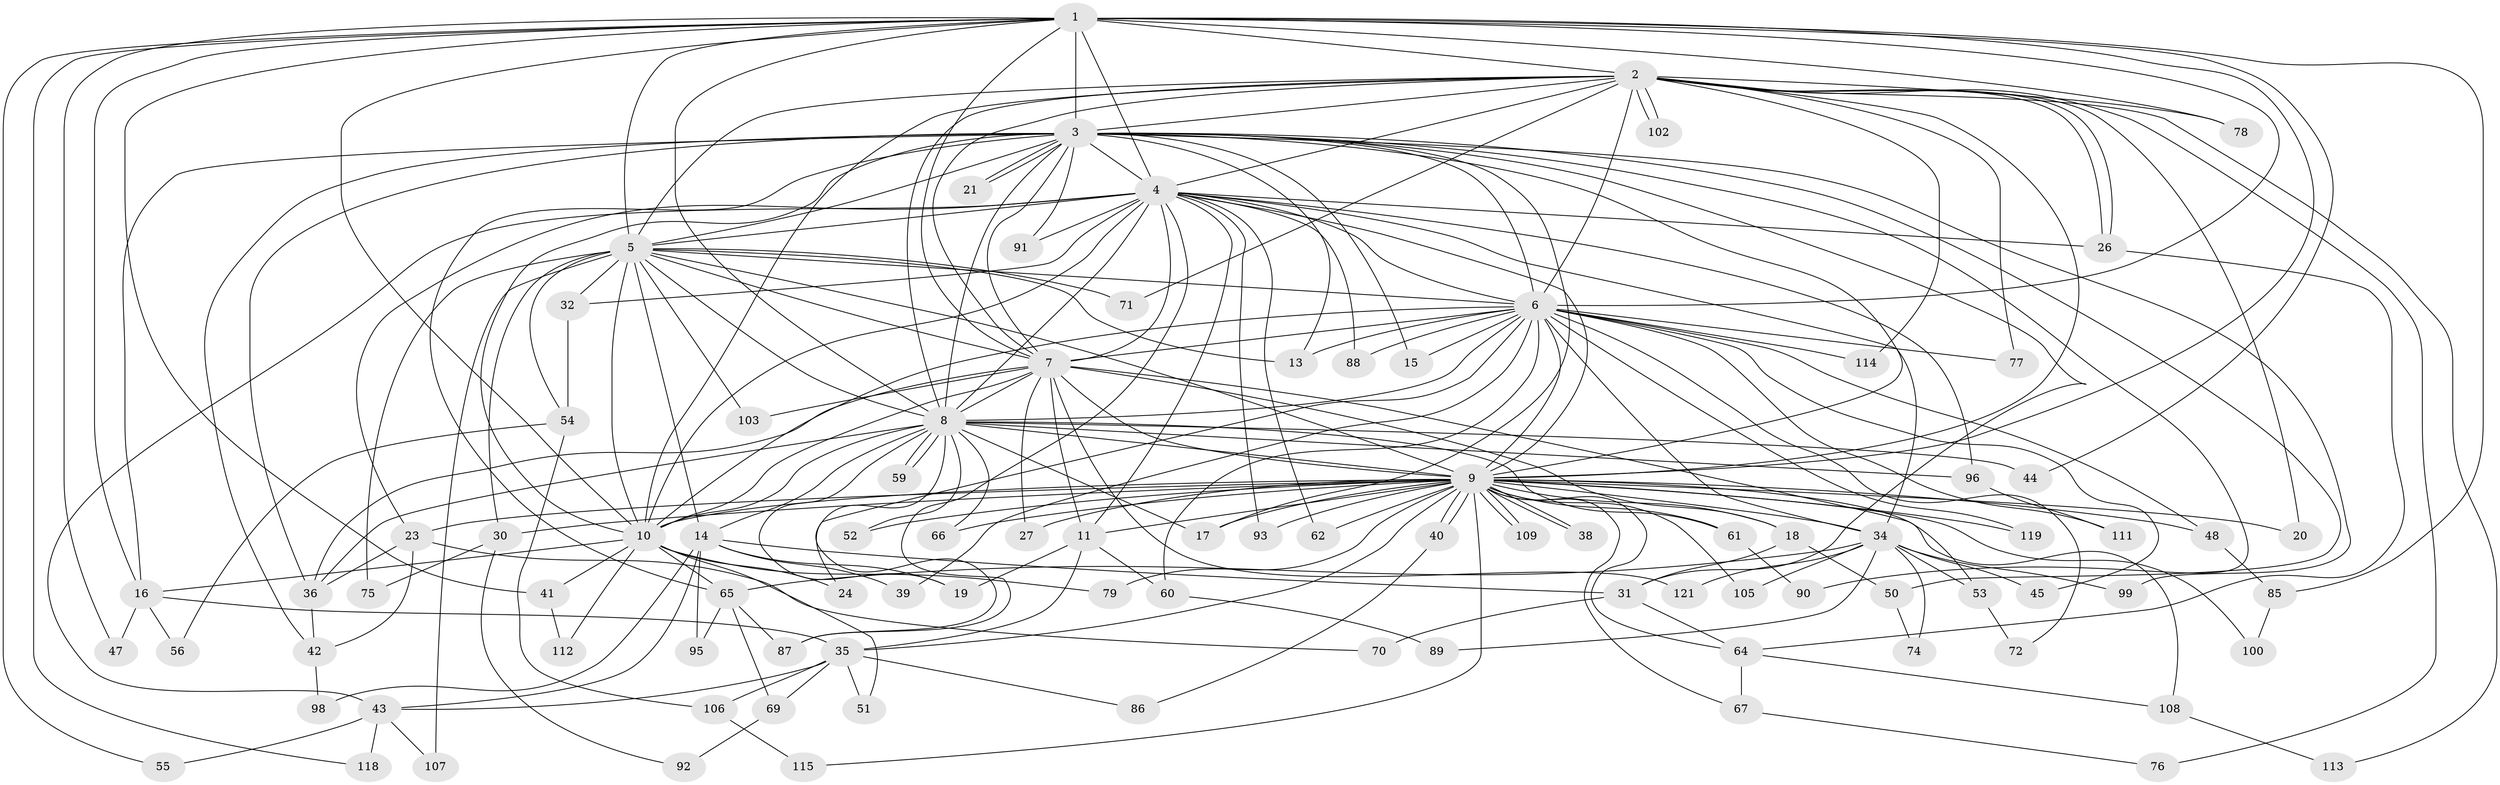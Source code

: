 // original degree distribution, {19: 0.008264462809917356, 22: 0.008264462809917356, 24: 0.008264462809917356, 23: 0.01652892561983471, 20: 0.008264462809917356, 21: 0.008264462809917356, 16: 0.008264462809917356, 37: 0.008264462809917356, 18: 0.008264462809917356, 4: 0.12396694214876033, 3: 0.18181818181818182, 2: 0.5454545454545454, 6: 0.01652892561983471, 11: 0.008264462809917356, 8: 0.008264462809917356, 5: 0.024793388429752067, 7: 0.008264462809917356}
// Generated by graph-tools (version 1.1) at 2025/10/02/27/25 16:10:57]
// undirected, 94 vertices, 229 edges
graph export_dot {
graph [start="1"]
  node [color=gray90,style=filled];
  1 [super="+28"];
  2 [super="+101"];
  3 [super="+117"];
  4 [super="+82"];
  5 [super="+25"];
  6 [super="+63"];
  7 [super="+97"];
  8 [super="+58"];
  9 [super="+57"];
  10 [super="+116"];
  11 [super="+12"];
  13 [super="+80"];
  14 [super="+22"];
  15;
  16 [super="+33"];
  17 [super="+29"];
  18;
  19;
  20;
  21;
  23 [super="+37"];
  24;
  26;
  27;
  30 [super="+46"];
  31 [super="+49"];
  32;
  34 [super="+73"];
  35 [super="+94"];
  36 [super="+120"];
  38;
  39;
  40;
  41;
  42 [super="+110"];
  43 [super="+83"];
  44;
  45;
  47;
  48;
  50;
  51;
  52;
  53 [super="+81"];
  54;
  55;
  56;
  59;
  60;
  61;
  62;
  64 [super="+84"];
  65 [super="+68"];
  66;
  67;
  69;
  70;
  71;
  72;
  74;
  75;
  76;
  77;
  78;
  79;
  85;
  86;
  87 [super="+104"];
  88;
  89;
  90;
  91;
  92;
  93;
  95;
  96;
  98;
  99;
  100;
  102;
  103;
  105;
  106;
  107;
  108;
  109;
  111;
  112;
  113;
  114;
  115;
  118;
  119;
  121;
  1 -- 2;
  1 -- 3 [weight=2];
  1 -- 4 [weight=2];
  1 -- 5;
  1 -- 6;
  1 -- 7;
  1 -- 8;
  1 -- 9;
  1 -- 10;
  1 -- 41;
  1 -- 44;
  1 -- 47;
  1 -- 55;
  1 -- 78;
  1 -- 85;
  1 -- 118;
  1 -- 16;
  2 -- 3;
  2 -- 4;
  2 -- 5;
  2 -- 6 [weight=2];
  2 -- 7;
  2 -- 8;
  2 -- 9;
  2 -- 10 [weight=2];
  2 -- 20;
  2 -- 26;
  2 -- 26;
  2 -- 71;
  2 -- 76;
  2 -- 77;
  2 -- 78;
  2 -- 102;
  2 -- 102;
  2 -- 113;
  2 -- 114;
  3 -- 4;
  3 -- 5;
  3 -- 6;
  3 -- 7;
  3 -- 8;
  3 -- 9;
  3 -- 10;
  3 -- 13;
  3 -- 15;
  3 -- 16;
  3 -- 17;
  3 -- 21;
  3 -- 21;
  3 -- 36;
  3 -- 42;
  3 -- 50;
  3 -- 90;
  3 -- 91;
  3 -- 99;
  3 -- 65;
  3 -- 31;
  4 -- 5;
  4 -- 6;
  4 -- 7;
  4 -- 8;
  4 -- 9;
  4 -- 10;
  4 -- 23 [weight=2];
  4 -- 32;
  4 -- 43;
  4 -- 62;
  4 -- 88;
  4 -- 91;
  4 -- 93;
  4 -- 96;
  4 -- 26;
  4 -- 11;
  4 -- 34;
  4 -- 87;
  5 -- 6 [weight=2];
  5 -- 7;
  5 -- 8;
  5 -- 9 [weight=2];
  5 -- 10;
  5 -- 13;
  5 -- 14;
  5 -- 30;
  5 -- 32;
  5 -- 54;
  5 -- 71;
  5 -- 75;
  5 -- 103;
  5 -- 107;
  6 -- 7;
  6 -- 8 [weight=2];
  6 -- 9;
  6 -- 10;
  6 -- 15;
  6 -- 24;
  6 -- 34;
  6 -- 39;
  6 -- 45;
  6 -- 48;
  6 -- 60;
  6 -- 111;
  6 -- 119;
  6 -- 114;
  6 -- 72;
  6 -- 88;
  6 -- 77;
  6 -- 13;
  7 -- 8;
  7 -- 9;
  7 -- 10;
  7 -- 11;
  7 -- 18;
  7 -- 27;
  7 -- 53;
  7 -- 103;
  7 -- 121;
  7 -- 36;
  8 -- 9;
  8 -- 10 [weight=2];
  8 -- 14;
  8 -- 19;
  8 -- 36;
  8 -- 44;
  8 -- 52;
  8 -- 59;
  8 -- 59;
  8 -- 61;
  8 -- 66;
  8 -- 87;
  8 -- 96;
  8 -- 17;
  9 -- 10;
  9 -- 11;
  9 -- 17;
  9 -- 18;
  9 -- 20;
  9 -- 23;
  9 -- 27;
  9 -- 30 [weight=2];
  9 -- 34;
  9 -- 38;
  9 -- 38;
  9 -- 40;
  9 -- 40;
  9 -- 48;
  9 -- 52;
  9 -- 61;
  9 -- 62;
  9 -- 66;
  9 -- 79;
  9 -- 93;
  9 -- 100;
  9 -- 105;
  9 -- 108;
  9 -- 109;
  9 -- 109;
  9 -- 119;
  9 -- 64;
  9 -- 115;
  9 -- 67;
  9 -- 35;
  10 -- 16;
  10 -- 24;
  10 -- 41;
  10 -- 51;
  10 -- 65;
  10 -- 79;
  10 -- 112;
  11 -- 35;
  11 -- 19;
  11 -- 60;
  14 -- 43;
  14 -- 98;
  14 -- 19;
  14 -- 39;
  14 -- 31;
  14 -- 95;
  16 -- 56;
  16 -- 35;
  16 -- 47;
  18 -- 31;
  18 -- 50;
  23 -- 36;
  23 -- 70;
  23 -- 42;
  26 -- 64;
  30 -- 75;
  30 -- 92;
  31 -- 64;
  31 -- 70;
  32 -- 54;
  34 -- 45;
  34 -- 53 [weight=2];
  34 -- 65;
  34 -- 89;
  34 -- 99;
  34 -- 105;
  34 -- 121;
  34 -- 74;
  35 -- 43;
  35 -- 51;
  35 -- 69;
  35 -- 86;
  35 -- 106;
  36 -- 42;
  40 -- 86;
  41 -- 112;
  42 -- 98;
  43 -- 55;
  43 -- 107;
  43 -- 118;
  48 -- 85;
  50 -- 74;
  53 -- 72;
  54 -- 56;
  54 -- 106;
  60 -- 89;
  61 -- 90;
  64 -- 67;
  64 -- 108;
  65 -- 95;
  65 -- 69;
  65 -- 87;
  67 -- 76;
  69 -- 92;
  85 -- 100;
  96 -- 111;
  106 -- 115;
  108 -- 113;
}
